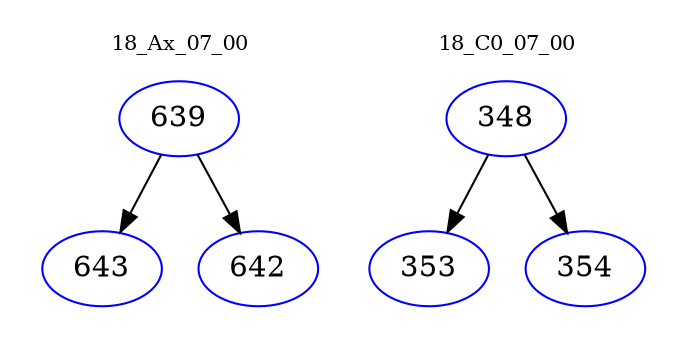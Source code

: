digraph{
subgraph cluster_0 {
color = white
label = "18_Ax_07_00";
fontsize=10;
T0_639 [label="639", color="blue"]
T0_639 -> T0_643 [color="black"]
T0_643 [label="643", color="blue"]
T0_639 -> T0_642 [color="black"]
T0_642 [label="642", color="blue"]
}
subgraph cluster_1 {
color = white
label = "18_C0_07_00";
fontsize=10;
T1_348 [label="348", color="blue"]
T1_348 -> T1_353 [color="black"]
T1_353 [label="353", color="blue"]
T1_348 -> T1_354 [color="black"]
T1_354 [label="354", color="blue"]
}
}
